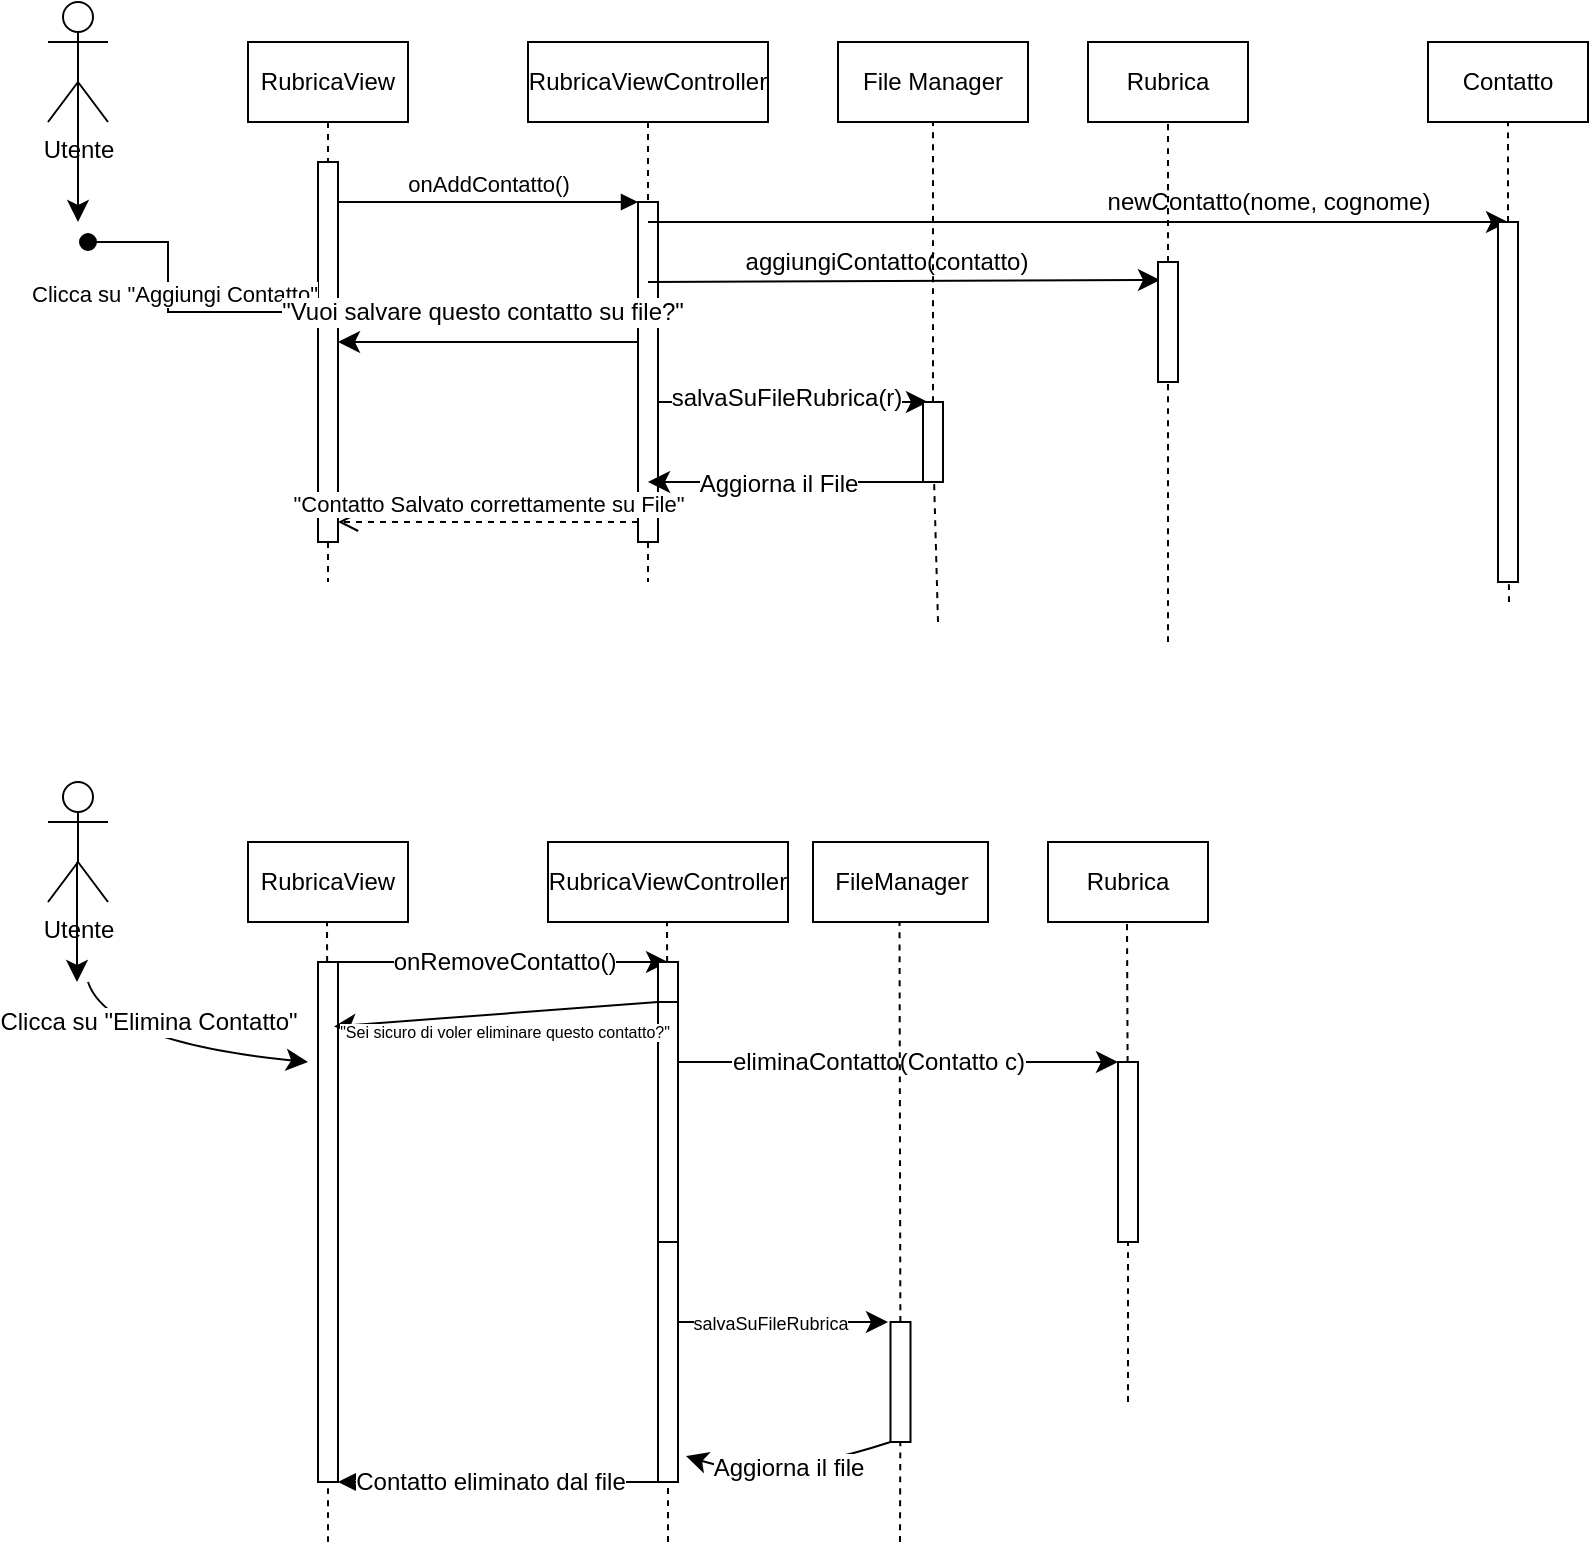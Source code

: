 <mxfile version="25.0.3">
  <diagram name="Page-1" id="2YBvvXClWsGukQMizWep">
    <mxGraphModel dx="605" dy="716" grid="1" gridSize="10" guides="1" tooltips="1" connect="1" arrows="1" fold="1" page="1" pageScale="1" pageWidth="850" pageHeight="1100" math="0" shadow="0">
      <root>
        <mxCell id="0" />
        <mxCell id="1" parent="0" />
        <mxCell id="aM9ryv3xv72pqoxQDRHE-1" value="RubricaView" style="shape=umlLifeline;perimeter=lifelinePerimeter;whiteSpace=wrap;html=1;container=0;dropTarget=0;collapsible=0;recursiveResize=0;outlineConnect=0;portConstraint=eastwest;newEdgeStyle={&quot;edgeStyle&quot;:&quot;elbowEdgeStyle&quot;,&quot;elbow&quot;:&quot;vertical&quot;,&quot;curved&quot;:0,&quot;rounded&quot;:0};" parent="1" vertex="1">
          <mxGeometry x="130" y="80" width="80" height="270" as="geometry" />
        </mxCell>
        <mxCell id="aM9ryv3xv72pqoxQDRHE-2" value="" style="html=1;points=[];perimeter=orthogonalPerimeter;outlineConnect=0;targetShapes=umlLifeline;portConstraint=eastwest;newEdgeStyle={&quot;edgeStyle&quot;:&quot;elbowEdgeStyle&quot;,&quot;elbow&quot;:&quot;vertical&quot;,&quot;curved&quot;:0,&quot;rounded&quot;:0};" parent="aM9ryv3xv72pqoxQDRHE-1" vertex="1">
          <mxGeometry x="35" y="60" width="10" height="190" as="geometry" />
        </mxCell>
        <mxCell id="aM9ryv3xv72pqoxQDRHE-5" value="RubricaViewController" style="shape=umlLifeline;perimeter=lifelinePerimeter;whiteSpace=wrap;html=1;container=0;dropTarget=0;collapsible=0;recursiveResize=0;outlineConnect=0;portConstraint=eastwest;newEdgeStyle={&quot;edgeStyle&quot;:&quot;elbowEdgeStyle&quot;,&quot;elbow&quot;:&quot;vertical&quot;,&quot;curved&quot;:0,&quot;rounded&quot;:0};" parent="1" vertex="1">
          <mxGeometry x="270" y="80" width="120" height="270" as="geometry" />
        </mxCell>
        <mxCell id="aM9ryv3xv72pqoxQDRHE-6" value="" style="html=1;points=[];perimeter=orthogonalPerimeter;outlineConnect=0;targetShapes=umlLifeline;portConstraint=eastwest;newEdgeStyle={&quot;edgeStyle&quot;:&quot;elbowEdgeStyle&quot;,&quot;elbow&quot;:&quot;vertical&quot;,&quot;curved&quot;:0,&quot;rounded&quot;:0};" parent="aM9ryv3xv72pqoxQDRHE-5" vertex="1">
          <mxGeometry x="55" y="80" width="10" height="170" as="geometry" />
        </mxCell>
        <mxCell id="aM9ryv3xv72pqoxQDRHE-7" value="onAddContatto()" style="html=1;verticalAlign=bottom;endArrow=block;edgeStyle=elbowEdgeStyle;elbow=vertical;curved=0;rounded=0;" parent="1" source="aM9ryv3xv72pqoxQDRHE-2" target="aM9ryv3xv72pqoxQDRHE-6" edge="1">
          <mxGeometry relative="1" as="geometry">
            <mxPoint x="235" y="170" as="sourcePoint" />
            <Array as="points">
              <mxPoint x="220" y="160" />
            </Array>
          </mxGeometry>
        </mxCell>
        <mxCell id="aM9ryv3xv72pqoxQDRHE-8" value="&quot;Contatto Salvato correttamente su File&quot;" style="html=1;verticalAlign=bottom;endArrow=open;dashed=1;endSize=8;edgeStyle=elbowEdgeStyle;elbow=vertical;curved=0;rounded=0;" parent="1" source="aM9ryv3xv72pqoxQDRHE-6" target="aM9ryv3xv72pqoxQDRHE-2" edge="1">
          <mxGeometry relative="1" as="geometry">
            <mxPoint x="235" y="245" as="targetPoint" />
            <Array as="points">
              <mxPoint x="230" y="320" />
            </Array>
          </mxGeometry>
        </mxCell>
        <mxCell id="ifGmF905vF1g3QQI8o8Y-4" style="edgeStyle=none;curved=1;rounded=0;orthogonalLoop=1;jettySize=auto;html=1;exitX=0.5;exitY=0.5;exitDx=0;exitDy=0;exitPerimeter=0;fontSize=12;startSize=8;endSize=8;" edge="1" parent="1" source="ifGmF905vF1g3QQI8o8Y-1">
          <mxGeometry relative="1" as="geometry">
            <mxPoint x="45" y="170" as="targetPoint" />
          </mxGeometry>
        </mxCell>
        <mxCell id="ifGmF905vF1g3QQI8o8Y-1" value="Utente" style="shape=umlActor;verticalLabelPosition=bottom;verticalAlign=top;html=1;outlineConnect=0;" vertex="1" parent="1">
          <mxGeometry x="30" y="60" width="30" height="60" as="geometry" />
        </mxCell>
        <mxCell id="ifGmF905vF1g3QQI8o8Y-6" value="Rubrica" style="rounded=0;whiteSpace=wrap;html=1;" vertex="1" parent="1">
          <mxGeometry x="550" y="80" width="80" height="40" as="geometry" />
        </mxCell>
        <mxCell id="aM9ryv3xv72pqoxQDRHE-3" value="Clicca su &quot;Aggiungi Contatto&quot;" style="html=1;verticalAlign=bottom;startArrow=oval;endArrow=block;startSize=8;edgeStyle=elbowEdgeStyle;elbow=horizontal;curved=0;rounded=0;" parent="1" target="aM9ryv3xv72pqoxQDRHE-1" edge="1">
          <mxGeometry x="0.012" relative="1" as="geometry">
            <mxPoint x="50" y="180" as="sourcePoint" />
            <mxPoint x="145" y="180" as="targetPoint" />
            <Array as="points" />
            <mxPoint as="offset" />
          </mxGeometry>
        </mxCell>
        <mxCell id="ifGmF905vF1g3QQI8o8Y-7" value="Contatto" style="rounded=0;whiteSpace=wrap;html=1;" vertex="1" parent="1">
          <mxGeometry x="720" y="80" width="80" height="40" as="geometry" />
        </mxCell>
        <mxCell id="ifGmF905vF1g3QQI8o8Y-9" value="" style="endArrow=none;dashed=1;html=1;rounded=0;fontSize=12;startSize=8;endSize=8;curved=1;" edge="1" parent="1" source="Vu-cosiSp1s6E3tSoekO-13">
          <mxGeometry width="50" height="50" relative="1" as="geometry">
            <mxPoint x="760.5" y="360" as="sourcePoint" />
            <mxPoint x="760" y="120" as="targetPoint" />
          </mxGeometry>
        </mxCell>
        <mxCell id="ifGmF905vF1g3QQI8o8Y-11" value="" style="endArrow=classic;html=1;rounded=0;fontSize=12;startSize=8;endSize=8;curved=1;" edge="1" parent="1" source="aM9ryv3xv72pqoxQDRHE-5">
          <mxGeometry width="50" height="50" relative="1" as="geometry">
            <mxPoint x="400" y="240" as="sourcePoint" />
            <mxPoint x="760" y="170" as="targetPoint" />
          </mxGeometry>
        </mxCell>
        <mxCell id="ifGmF905vF1g3QQI8o8Y-12" value="newContatto(nome, cognome)" style="edgeLabel;html=1;align=center;verticalAlign=middle;resizable=0;points=[];fontSize=12;" vertex="1" connectable="0" parent="ifGmF905vF1g3QQI8o8Y-11">
          <mxGeometry x="0.41" y="2" relative="1" as="geometry">
            <mxPoint x="7" y="-8" as="offset" />
          </mxGeometry>
        </mxCell>
        <mxCell id="ifGmF905vF1g3QQI8o8Y-13" value="" style="endArrow=classic;html=1;rounded=0;fontSize=12;startSize=8;endSize=8;curved=1;entryX=0.15;entryY=0.9;entryDx=0;entryDy=0;entryPerimeter=0;exitX=0.5;exitY=0.235;exitDx=0;exitDy=0;exitPerimeter=0;" edge="1" parent="1" source="aM9ryv3xv72pqoxQDRHE-6" target="ifGmF905vF1g3QQI8o8Y-16">
          <mxGeometry width="50" height="50" relative="1" as="geometry">
            <mxPoint x="340" y="199" as="sourcePoint" />
            <mxPoint x="510" y="200" as="targetPoint" />
          </mxGeometry>
        </mxCell>
        <mxCell id="ifGmF905vF1g3QQI8o8Y-14" value="aggiungiContatto(contatto)" style="edgeLabel;html=1;align=center;verticalAlign=middle;resizable=0;points=[];fontSize=12;" vertex="1" connectable="0" parent="ifGmF905vF1g3QQI8o8Y-13">
          <mxGeometry x="-0.109" relative="1" as="geometry">
            <mxPoint x="5" y="-10" as="offset" />
          </mxGeometry>
        </mxCell>
        <mxCell id="ifGmF905vF1g3QQI8o8Y-15" value="" style="endArrow=classic;html=1;rounded=0;fontSize=12;startSize=8;endSize=8;curved=1;" edge="1" parent="1">
          <mxGeometry width="50" height="50" relative="1" as="geometry">
            <mxPoint x="325" y="230" as="sourcePoint" />
            <mxPoint x="175" y="230" as="targetPoint" />
          </mxGeometry>
        </mxCell>
        <mxCell id="ifGmF905vF1g3QQI8o8Y-19" value="&quot;Vuoi salvare questo contatto su file?&quot;" style="edgeLabel;html=1;align=center;verticalAlign=middle;resizable=0;points=[];fontSize=12;" vertex="1" connectable="0" parent="ifGmF905vF1g3QQI8o8Y-15">
          <mxGeometry x="-0.038" y="3" relative="1" as="geometry">
            <mxPoint x="-6" y="-18" as="offset" />
          </mxGeometry>
        </mxCell>
        <mxCell id="ifGmF905vF1g3QQI8o8Y-17" value="" style="endArrow=none;dashed=1;html=1;rounded=0;fontSize=12;startSize=8;endSize=8;curved=1;" edge="1" parent="1">
          <mxGeometry width="50" height="50" relative="1" as="geometry">
            <mxPoint x="590" y="380" as="sourcePoint" />
            <mxPoint x="590" y="250.003" as="targetPoint" />
          </mxGeometry>
        </mxCell>
        <mxCell id="ifGmF905vF1g3QQI8o8Y-16" value="" style="rounded=0;whiteSpace=wrap;html=1;direction=south;" vertex="1" parent="1">
          <mxGeometry x="585" y="190" width="10" height="60" as="geometry" />
        </mxCell>
        <mxCell id="Vu-cosiSp1s6E3tSoekO-1" value="Utente" style="shape=umlActor;verticalLabelPosition=bottom;verticalAlign=top;html=1;outlineConnect=0;" vertex="1" parent="1">
          <mxGeometry x="30" y="450" width="30" height="60" as="geometry" />
        </mxCell>
        <mxCell id="Vu-cosiSp1s6E3tSoekO-3" value="" style="endArrow=classic;html=1;rounded=0;fontSize=12;startSize=8;endSize=8;curved=1;" edge="1" parent="1">
          <mxGeometry width="50" height="50" relative="1" as="geometry">
            <mxPoint x="44.5" y="490" as="sourcePoint" />
            <mxPoint x="44.5" y="550" as="targetPoint" />
            <Array as="points">
              <mxPoint x="44.5" y="530" />
            </Array>
          </mxGeometry>
        </mxCell>
        <mxCell id="Vu-cosiSp1s6E3tSoekO-4" value="" style="endArrow=classic;html=1;rounded=0;fontSize=12;startSize=8;endSize=8;curved=1;" edge="1" parent="1">
          <mxGeometry width="50" height="50" relative="1" as="geometry">
            <mxPoint x="50" y="550" as="sourcePoint" />
            <mxPoint x="160" y="590" as="targetPoint" />
            <Array as="points">
              <mxPoint x="60" y="580" />
            </Array>
          </mxGeometry>
        </mxCell>
        <mxCell id="Vu-cosiSp1s6E3tSoekO-6" value="Clicca su &quot;Elimina Contatto&quot;" style="edgeLabel;html=1;align=center;verticalAlign=middle;resizable=0;points=[];fontSize=12;" vertex="1" connectable="0" parent="Vu-cosiSp1s6E3tSoekO-4">
          <mxGeometry x="-0.218" y="-1" relative="1" as="geometry">
            <mxPoint y="-13" as="offset" />
          </mxGeometry>
        </mxCell>
        <mxCell id="Vu-cosiSp1s6E3tSoekO-7" value="RubricaView" style="rounded=0;whiteSpace=wrap;html=1;" vertex="1" parent="1">
          <mxGeometry x="130" y="480" width="80" height="40" as="geometry" />
        </mxCell>
        <mxCell id="Vu-cosiSp1s6E3tSoekO-8" value="" style="endArrow=none;dashed=1;html=1;rounded=0;fontSize=12;startSize=8;endSize=8;curved=1;" edge="1" parent="1" source="Vu-cosiSp1s6E3tSoekO-9">
          <mxGeometry width="50" height="50" relative="1" as="geometry">
            <mxPoint x="170" y="720" as="sourcePoint" />
            <mxPoint x="169.5" y="520" as="targetPoint" />
          </mxGeometry>
        </mxCell>
        <mxCell id="Vu-cosiSp1s6E3tSoekO-10" value="" style="endArrow=none;dashed=1;html=1;rounded=0;fontSize=12;startSize=8;endSize=8;curved=1;" edge="1" parent="1" target="Vu-cosiSp1s6E3tSoekO-9">
          <mxGeometry width="50" height="50" relative="1" as="geometry">
            <mxPoint x="170" y="830" as="sourcePoint" />
            <mxPoint x="169.5" y="520" as="targetPoint" />
          </mxGeometry>
        </mxCell>
        <mxCell id="Vu-cosiSp1s6E3tSoekO-9" value="" style="rounded=0;whiteSpace=wrap;html=1;direction=south;" vertex="1" parent="1">
          <mxGeometry x="165" y="540" width="10" height="260" as="geometry" />
        </mxCell>
        <mxCell id="Vu-cosiSp1s6E3tSoekO-11" value="RubricaViewController" style="rounded=0;whiteSpace=wrap;html=1;" vertex="1" parent="1">
          <mxGeometry x="280" y="480" width="120" height="40" as="geometry" />
        </mxCell>
        <mxCell id="Vu-cosiSp1s6E3tSoekO-12" value="" style="endArrow=none;dashed=1;html=1;rounded=0;fontSize=12;startSize=8;endSize=8;curved=1;" edge="1" parent="1" source="Vu-cosiSp1s6E3tSoekO-22">
          <mxGeometry width="50" height="50" relative="1" as="geometry">
            <mxPoint x="340" y="720" as="sourcePoint" />
            <mxPoint x="339.5" y="520" as="targetPoint" />
            <Array as="points" />
          </mxGeometry>
        </mxCell>
        <mxCell id="Vu-cosiSp1s6E3tSoekO-14" value="" style="endArrow=none;dashed=1;html=1;rounded=0;fontSize=12;startSize=8;endSize=8;curved=1;" edge="1" parent="1" target="Vu-cosiSp1s6E3tSoekO-13">
          <mxGeometry width="50" height="50" relative="1" as="geometry">
            <mxPoint x="760.5" y="360" as="sourcePoint" />
            <mxPoint x="760" y="120" as="targetPoint" />
          </mxGeometry>
        </mxCell>
        <mxCell id="Vu-cosiSp1s6E3tSoekO-13" value="" style="rounded=0;whiteSpace=wrap;html=1;direction=south;" vertex="1" parent="1">
          <mxGeometry x="755" y="170" width="10" height="180" as="geometry" />
        </mxCell>
        <mxCell id="Vu-cosiSp1s6E3tSoekO-15" value="Rubrica" style="rounded=0;whiteSpace=wrap;html=1;" vertex="1" parent="1">
          <mxGeometry x="530" y="480" width="80" height="40" as="geometry" />
        </mxCell>
        <mxCell id="Vu-cosiSp1s6E3tSoekO-18" value="" style="endArrow=none;dashed=1;html=1;rounded=0;fontSize=12;startSize=8;endSize=8;curved=1;" edge="1" parent="1">
          <mxGeometry width="50" height="50" relative="1" as="geometry">
            <mxPoint x="569.804" y="590" as="sourcePoint" />
            <mxPoint x="569.5" y="520" as="targetPoint" />
          </mxGeometry>
        </mxCell>
        <mxCell id="Vu-cosiSp1s6E3tSoekO-19" value="" style="endArrow=classic;html=1;rounded=0;fontSize=12;startSize=8;endSize=8;curved=1;" edge="1" parent="1">
          <mxGeometry width="50" height="50" relative="1" as="geometry">
            <mxPoint x="175" y="540" as="sourcePoint" />
            <mxPoint x="340" y="540" as="targetPoint" />
            <Array as="points">
              <mxPoint x="195" y="540" />
            </Array>
          </mxGeometry>
        </mxCell>
        <mxCell id="Vu-cosiSp1s6E3tSoekO-21" value="onRemoveContatto()" style="edgeLabel;html=1;align=center;verticalAlign=middle;resizable=0;points=[];fontSize=12;" vertex="1" connectable="0" parent="Vu-cosiSp1s6E3tSoekO-19">
          <mxGeometry x="0.006" relative="1" as="geometry">
            <mxPoint as="offset" />
          </mxGeometry>
        </mxCell>
        <mxCell id="Vu-cosiSp1s6E3tSoekO-23" value="" style="endArrow=none;dashed=1;html=1;rounded=0;fontSize=12;startSize=8;endSize=8;curved=1;" edge="1" parent="1" target="Vu-cosiSp1s6E3tSoekO-22">
          <mxGeometry width="50" height="50" relative="1" as="geometry">
            <mxPoint x="340" y="830" as="sourcePoint" />
            <mxPoint x="339.5" y="520" as="targetPoint" />
            <Array as="points">
              <mxPoint x="340" y="540" />
            </Array>
          </mxGeometry>
        </mxCell>
        <mxCell id="Vu-cosiSp1s6E3tSoekO-22" value="" style="rounded=0;whiteSpace=wrap;html=1;direction=south;" vertex="1" parent="1">
          <mxGeometry x="335" y="540" width="10" height="260" as="geometry" />
        </mxCell>
        <mxCell id="Vu-cosiSp1s6E3tSoekO-24" value="" style="endArrow=classic;html=1;rounded=0;fontSize=12;startSize=8;endSize=8;curved=1;entryX=0;entryY=1;entryDx=0;entryDy=0;" edge="1" parent="1" target="Vu-cosiSp1s6E3tSoekO-25">
          <mxGeometry width="50" height="50" relative="1" as="geometry">
            <mxPoint x="340" y="590" as="sourcePoint" />
            <mxPoint x="535" y="590" as="targetPoint" />
          </mxGeometry>
        </mxCell>
        <mxCell id="Vu-cosiSp1s6E3tSoekO-30" value="eliminaContatto(Contatto c)" style="edgeLabel;html=1;align=center;verticalAlign=middle;resizable=0;points=[];fontSize=12;" vertex="1" connectable="0" parent="Vu-cosiSp1s6E3tSoekO-24">
          <mxGeometry x="-0.067" y="-2" relative="1" as="geometry">
            <mxPoint y="-2" as="offset" />
          </mxGeometry>
        </mxCell>
        <mxCell id="Vu-cosiSp1s6E3tSoekO-26" value="" style="endArrow=none;dashed=1;html=1;rounded=0;fontSize=12;startSize=8;endSize=8;curved=1;entryX=1;entryY=0.5;entryDx=0;entryDy=0;" edge="1" parent="1" target="Vu-cosiSp1s6E3tSoekO-25">
          <mxGeometry width="50" height="50" relative="1" as="geometry">
            <mxPoint x="570" y="760" as="sourcePoint" />
            <mxPoint x="582.5" y="655.833" as="targetPoint" />
          </mxGeometry>
        </mxCell>
        <mxCell id="Vu-cosiSp1s6E3tSoekO-25" value="" style="rounded=0;whiteSpace=wrap;html=1;direction=south;" vertex="1" parent="1">
          <mxGeometry x="565" y="590" width="10" height="90" as="geometry" />
        </mxCell>
        <mxCell id="Vu-cosiSp1s6E3tSoekO-27" value="" style="rounded=0;whiteSpace=wrap;html=1;direction=south;" vertex="1" parent="1">
          <mxGeometry x="335" y="560" width="10" height="120" as="geometry" />
        </mxCell>
        <mxCell id="Vu-cosiSp1s6E3tSoekO-29" value="" style="endArrow=classic;html=1;rounded=0;fontSize=12;startSize=8;endSize=8;curved=1;entryX=1;entryY=0;entryDx=0;entryDy=0;exitX=1;exitY=1;exitDx=0;exitDy=0;" edge="1" parent="1" source="Vu-cosiSp1s6E3tSoekO-22" target="Vu-cosiSp1s6E3tSoekO-9">
          <mxGeometry width="50" height="50" relative="1" as="geometry">
            <mxPoint x="335" y="710" as="sourcePoint" />
            <mxPoint x="235" y="710" as="targetPoint" />
          </mxGeometry>
        </mxCell>
        <mxCell id="Vu-cosiSp1s6E3tSoekO-33" value="Contatto eliminato dal file" style="edgeLabel;html=1;align=center;verticalAlign=middle;resizable=0;points=[];fontSize=12;" vertex="1" connectable="0" parent="Vu-cosiSp1s6E3tSoekO-29">
          <mxGeometry x="0.05" relative="1" as="geometry">
            <mxPoint as="offset" />
          </mxGeometry>
        </mxCell>
        <mxCell id="Vu-cosiSp1s6E3tSoekO-34" value="" style="endArrow=none;dashed=1;html=1;rounded=0;fontSize=12;startSize=8;endSize=8;curved=1;" edge="1" parent="1">
          <mxGeometry width="50" height="50" relative="1" as="geometry">
            <mxPoint x="590" y="190" as="sourcePoint" />
            <mxPoint x="590" y="120" as="targetPoint" />
          </mxGeometry>
        </mxCell>
        <mxCell id="Vu-cosiSp1s6E3tSoekO-35" value="File Manager" style="rounded=0;whiteSpace=wrap;html=1;" vertex="1" parent="1">
          <mxGeometry x="425" y="80" width="95" height="40" as="geometry" />
        </mxCell>
        <mxCell id="Vu-cosiSp1s6E3tSoekO-36" value="" style="endArrow=none;dashed=1;html=1;rounded=0;fontSize=12;startSize=8;endSize=8;curved=1;entryX=0.5;entryY=1;entryDx=0;entryDy=0;" edge="1" parent="1" source="Vu-cosiSp1s6E3tSoekO-38" target="Vu-cosiSp1s6E3tSoekO-35">
          <mxGeometry width="50" height="50" relative="1" as="geometry">
            <mxPoint x="475" y="370" as="sourcePoint" />
            <mxPoint x="475" y="120" as="targetPoint" />
          </mxGeometry>
        </mxCell>
        <mxCell id="Vu-cosiSp1s6E3tSoekO-37" value="" style="endArrow=classic;html=1;rounded=0;fontSize=12;startSize=8;endSize=8;curved=1;" edge="1" parent="1">
          <mxGeometry width="50" height="50" relative="1" as="geometry">
            <mxPoint x="335" y="260" as="sourcePoint" />
            <mxPoint x="470" y="260" as="targetPoint" />
          </mxGeometry>
        </mxCell>
        <mxCell id="Vu-cosiSp1s6E3tSoekO-40" value="salvaSuFileRubrica(r)" style="edgeLabel;html=1;align=center;verticalAlign=middle;resizable=0;points=[];fontSize=12;" vertex="1" connectable="0" parent="Vu-cosiSp1s6E3tSoekO-37">
          <mxGeometry x="-0.052" y="2" relative="1" as="geometry">
            <mxPoint as="offset" />
          </mxGeometry>
        </mxCell>
        <mxCell id="Vu-cosiSp1s6E3tSoekO-41" value="" style="endArrow=none;dashed=1;html=1;rounded=0;fontSize=12;startSize=8;endSize=8;curved=1;" edge="1" parent="1" target="Vu-cosiSp1s6E3tSoekO-38">
          <mxGeometry width="50" height="50" relative="1" as="geometry">
            <mxPoint x="475" y="370" as="sourcePoint" />
            <mxPoint x="475" y="120" as="targetPoint" />
          </mxGeometry>
        </mxCell>
        <mxCell id="Vu-cosiSp1s6E3tSoekO-38" value="" style="rounded=0;whiteSpace=wrap;html=1;direction=south;" vertex="1" parent="1">
          <mxGeometry x="467.5" y="260" width="10" height="40" as="geometry" />
        </mxCell>
        <mxCell id="Vu-cosiSp1s6E3tSoekO-42" value="" style="endArrow=classic;html=1;rounded=0;fontSize=12;startSize=8;endSize=8;curved=1;exitX=1;exitY=1;exitDx=0;exitDy=0;" edge="1" parent="1" source="Vu-cosiSp1s6E3tSoekO-38" target="aM9ryv3xv72pqoxQDRHE-5">
          <mxGeometry width="50" height="50" relative="1" as="geometry">
            <mxPoint x="375" y="330" as="sourcePoint" />
            <mxPoint x="425" y="280" as="targetPoint" />
          </mxGeometry>
        </mxCell>
        <mxCell id="Vu-cosiSp1s6E3tSoekO-43" value="Aggiorna il File" style="edgeLabel;html=1;align=center;verticalAlign=middle;resizable=0;points=[];fontSize=12;" vertex="1" connectable="0" parent="Vu-cosiSp1s6E3tSoekO-42">
          <mxGeometry x="0.051" y="1" relative="1" as="geometry">
            <mxPoint as="offset" />
          </mxGeometry>
        </mxCell>
        <mxCell id="Vu-cosiSp1s6E3tSoekO-45" value="" style="endArrow=classic;html=1;rounded=0;fontSize=12;startSize=8;endSize=8;curved=1;exitX=0;exitY=1;exitDx=0;exitDy=0;entryX=0.124;entryY=0.2;entryDx=0;entryDy=0;entryPerimeter=0;" edge="1" parent="1" source="Vu-cosiSp1s6E3tSoekO-27" target="Vu-cosiSp1s6E3tSoekO-9">
          <mxGeometry width="50" height="50" relative="1" as="geometry">
            <mxPoint x="230" y="610" as="sourcePoint" />
            <mxPoint x="180" y="560" as="targetPoint" />
          </mxGeometry>
        </mxCell>
        <mxCell id="Vu-cosiSp1s6E3tSoekO-46" value="&quot;Sei sicuro di voler eliminare questo contatto?&quot;" style="edgeLabel;html=1;align=center;verticalAlign=middle;resizable=0;points=[];fontSize=8;" vertex="1" connectable="0" parent="Vu-cosiSp1s6E3tSoekO-45">
          <mxGeometry x="-0.037" y="3" relative="1" as="geometry">
            <mxPoint y="6" as="offset" />
          </mxGeometry>
        </mxCell>
        <mxCell id="Vu-cosiSp1s6E3tSoekO-47" value="FileManager" style="rounded=0;whiteSpace=wrap;html=1;" vertex="1" parent="1">
          <mxGeometry x="412.5" y="480" width="87.5" height="40" as="geometry" />
        </mxCell>
        <mxCell id="Vu-cosiSp1s6E3tSoekO-48" value="" style="endArrow=none;dashed=1;html=1;rounded=0;fontSize=12;startSize=8;endSize=8;curved=1;" edge="1" parent="1" source="Vu-cosiSp1s6E3tSoekO-50">
          <mxGeometry width="50" height="50" relative="1" as="geometry">
            <mxPoint x="456" y="760" as="sourcePoint" />
            <mxPoint x="455.75" y="520" as="targetPoint" />
          </mxGeometry>
        </mxCell>
        <mxCell id="Vu-cosiSp1s6E3tSoekO-49" value="" style="endArrow=classic;html=1;rounded=0;fontSize=12;startSize=8;endSize=8;curved=1;" edge="1" parent="1">
          <mxGeometry width="50" height="50" relative="1" as="geometry">
            <mxPoint x="345" y="720" as="sourcePoint" />
            <mxPoint x="450" y="720" as="targetPoint" />
          </mxGeometry>
        </mxCell>
        <mxCell id="Vu-cosiSp1s6E3tSoekO-52" value="salvaSuFileRubrica" style="edgeLabel;html=1;align=center;verticalAlign=middle;resizable=0;points=[];fontSize=9;" vertex="1" connectable="0" parent="Vu-cosiSp1s6E3tSoekO-49">
          <mxGeometry x="-0.124" y="-1" relative="1" as="geometry">
            <mxPoint as="offset" />
          </mxGeometry>
        </mxCell>
        <mxCell id="Vu-cosiSp1s6E3tSoekO-51" value="" style="endArrow=none;dashed=1;html=1;rounded=0;fontSize=12;startSize=8;endSize=8;curved=1;" edge="1" parent="1" target="Vu-cosiSp1s6E3tSoekO-50">
          <mxGeometry width="50" height="50" relative="1" as="geometry">
            <mxPoint x="456" y="830" as="sourcePoint" />
            <mxPoint x="455.75" y="520" as="targetPoint" />
          </mxGeometry>
        </mxCell>
        <mxCell id="Vu-cosiSp1s6E3tSoekO-50" value="" style="rounded=0;whiteSpace=wrap;html=1;direction=south;" vertex="1" parent="1">
          <mxGeometry x="451.25" y="720" width="10" height="60" as="geometry" />
        </mxCell>
        <mxCell id="Vu-cosiSp1s6E3tSoekO-53" value="" style="endArrow=classic;html=1;rounded=0;fontSize=12;startSize=8;endSize=8;curved=1;exitX=1;exitY=1;exitDx=0;exitDy=0;entryX=0.95;entryY=-0.4;entryDx=0;entryDy=0;entryPerimeter=0;" edge="1" parent="1" source="Vu-cosiSp1s6E3tSoekO-50" target="Vu-cosiSp1s6E3tSoekO-22">
          <mxGeometry width="50" height="50" relative="1" as="geometry">
            <mxPoint x="380" y="810" as="sourcePoint" />
            <mxPoint x="390" y="740" as="targetPoint" />
            <Array as="points">
              <mxPoint x="390" y="800" />
            </Array>
          </mxGeometry>
        </mxCell>
        <mxCell id="Vu-cosiSp1s6E3tSoekO-54" value="Aggiorna il file" style="edgeLabel;html=1;align=center;verticalAlign=middle;resizable=0;points=[];fontSize=12;" vertex="1" connectable="0" parent="Vu-cosiSp1s6E3tSoekO-53">
          <mxGeometry x="-0.018" y="-4" relative="1" as="geometry">
            <mxPoint as="offset" />
          </mxGeometry>
        </mxCell>
      </root>
    </mxGraphModel>
  </diagram>
</mxfile>
